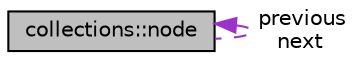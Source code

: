digraph "collections::node"
{
 // LATEX_PDF_SIZE
  edge [fontname="Helvetica",fontsize="10",labelfontname="Helvetica",labelfontsize="10"];
  node [fontname="Helvetica",fontsize="10",shape=record];
  Node1 [label="collections::node",height=0.2,width=0.4,color="black", fillcolor="grey75", style="filled", fontcolor="black",tooltip="A node in a linked list container."];
  Node1 -> Node1 [dir="back",color="darkorchid3",fontsize="10",style="dashed",label=" previous\nnext" ,fontname="Helvetica"];
}
